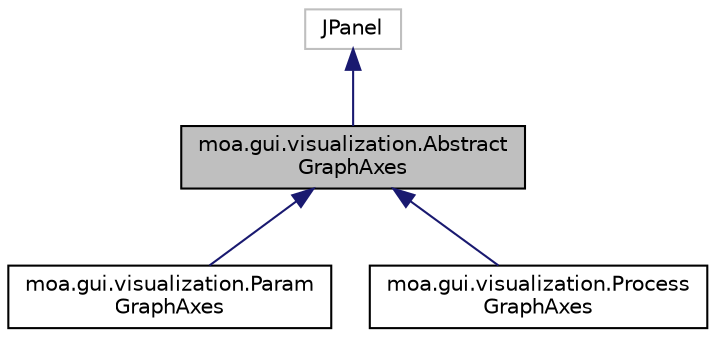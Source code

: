 digraph "moa.gui.visualization.AbstractGraphAxes"
{
 // LATEX_PDF_SIZE
  edge [fontname="Helvetica",fontsize="10",labelfontname="Helvetica",labelfontsize="10"];
  node [fontname="Helvetica",fontsize="10",shape=record];
  Node1 [label="moa.gui.visualization.Abstract\lGraphAxes",height=0.2,width=0.4,color="black", fillcolor="grey75", style="filled", fontcolor="black",tooltip=" "];
  Node2 -> Node1 [dir="back",color="midnightblue",fontsize="10",style="solid",fontname="Helvetica"];
  Node2 [label="JPanel",height=0.2,width=0.4,color="grey75", fillcolor="white", style="filled",tooltip=" "];
  Node1 -> Node3 [dir="back",color="midnightblue",fontsize="10",style="solid",fontname="Helvetica"];
  Node3 [label="moa.gui.visualization.Param\lGraphAxes",height=0.2,width=0.4,color="black", fillcolor="white", style="filled",URL="$classmoa_1_1gui_1_1visualization_1_1_param_graph_axes.html",tooltip=" "];
  Node1 -> Node4 [dir="back",color="midnightblue",fontsize="10",style="solid",fontname="Helvetica"];
  Node4 [label="moa.gui.visualization.Process\lGraphAxes",height=0.2,width=0.4,color="black", fillcolor="white", style="filled",URL="$classmoa_1_1gui_1_1visualization_1_1_process_graph_axes.html",tooltip=" "];
}
